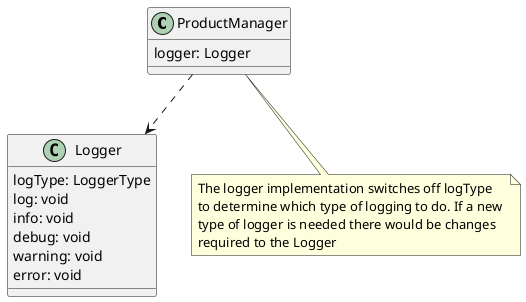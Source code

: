 @startuml "OCP:Naive"

class ProductManager {
	logger: Logger
}

class Logger {
	logType: LoggerType
	log: void
	info: void
	debug: void
	warning: void
	error: void
}

note "The logger implementation switches off logType \nto determine which type of logging to do. If a new \ntype of logger is needed there would be changes \nrequired to the Logger" as N1

ProductManager ..> Logger
ProductManager .. N1

@enduml


@startuml "OCP:Naive:Workflow"

(*) --> "Add Product" as AP
AP --> "Validate" as V
if "Is Valid Product" then
	--> [Yes] "Perform addition" as PA
else
	--> [No] "Log Errors" as LE
	LE --> "Determine log type and log" as DE #CC0000

endif


note right
The determination of log type is something that
would need to be updated if new types are added
end note


PA --> (*)
DE --> (*)

@enduml
